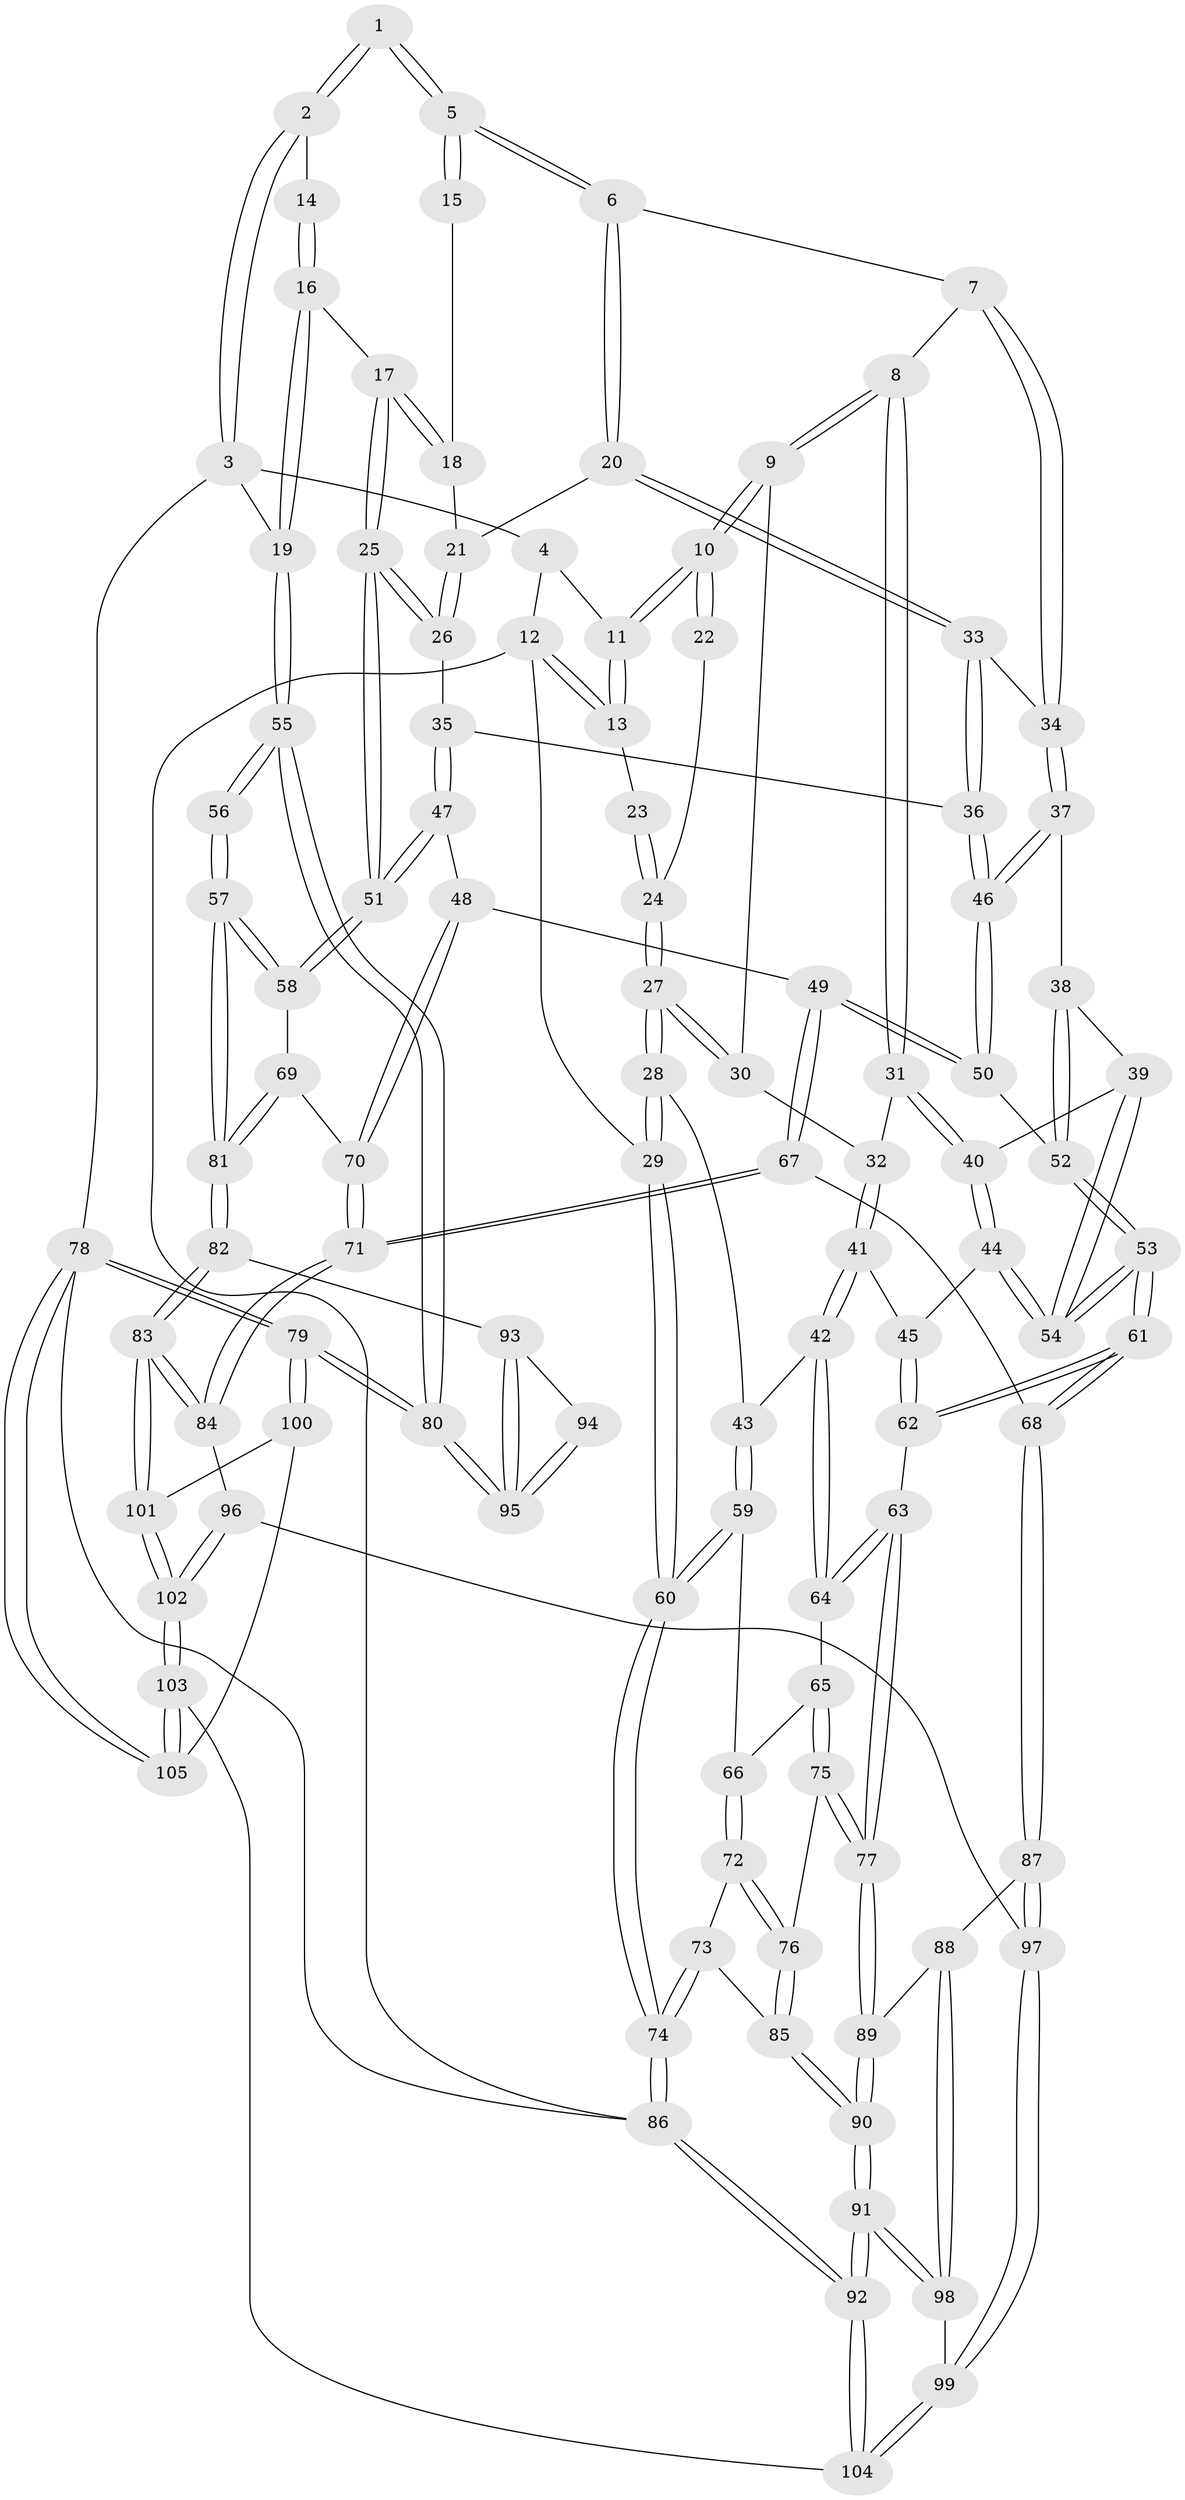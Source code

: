// coarse degree distribution, {3: 0.32075471698113206, 4: 0.5660377358490566, 6: 0.018867924528301886, 5: 0.03773584905660377, 7: 0.018867924528301886, 2: 0.03773584905660377}
// Generated by graph-tools (version 1.1) at 2025/46/03/06/25 01:46:57]
// undirected, 105 vertices, 259 edges
graph export_dot {
graph [start="1"]
  node [color=gray90,style=filled];
  1 [pos="+0.36483595024568133+0"];
  2 [pos="+1+0"];
  3 [pos="+1+0"];
  4 [pos="+0.290652800794524+0"];
  5 [pos="+0.5314489708722675+0.15886437072578907"];
  6 [pos="+0.5290985770273088+0.18978547539731763"];
  7 [pos="+0.42352463624748815+0.2628018552672238"];
  8 [pos="+0.39368741713046307+0.27908729325511805"];
  9 [pos="+0.27268330855106554+0.23267748756171158"];
  10 [pos="+0.27241107076216314+0.23223068847295306"];
  11 [pos="+0.2257996094176709+0.0048978073886662525"];
  12 [pos="+0+0.2202284950652605"];
  13 [pos="+0.01265776403843705+0.17129494817439572"];
  14 [pos="+0.9256415813080067+0"];
  15 [pos="+0.8676065344686459+0.002073066403703953"];
  16 [pos="+0.8801773710860742+0.34029282225290364"];
  17 [pos="+0.8482842472097682+0.36659653701283434"];
  18 [pos="+0.7381107458345294+0.22849480779047604"];
  19 [pos="+1+0.37770326147485456"];
  20 [pos="+0.5901330790796567+0.2581113969543738"];
  21 [pos="+0.6861548281196288+0.24704885208924646"];
  22 [pos="+0.2084981603946265+0.23606419224580868"];
  23 [pos="+0.06273770085316774+0.21270455774199154"];
  24 [pos="+0.11433510790801506+0.2922881251689169"];
  25 [pos="+0.8434858645921591+0.37396017159139816"];
  26 [pos="+0.7751868399452513+0.3712332898572855"];
  27 [pos="+0.14414915780775595+0.38841878147733494"];
  28 [pos="+0.14199770459842082+0.3974662245762658"];
  29 [pos="+0+0.4556660322305436"];
  30 [pos="+0.26540261922144526+0.24560536635903876"];
  31 [pos="+0.3901671722043576+0.31372444561274515"];
  32 [pos="+0.27043219929481443+0.3795977894630178"];
  33 [pos="+0.5972572692544631+0.28952849866827585"];
  34 [pos="+0.512767151743018+0.394043407103767"];
  35 [pos="+0.7207272344917771+0.37826060075919304"];
  36 [pos="+0.636185865241946+0.359810366519307"];
  37 [pos="+0.5018762832595465+0.4237137116671473"];
  38 [pos="+0.49245595193494585+0.42808341620277374"];
  39 [pos="+0.48460547919897945+0.42736747158568433"];
  40 [pos="+0.39475395412128345+0.4079002454209334"];
  41 [pos="+0.23969103930808466+0.4450738435041733"];
  42 [pos="+0.22945892318684835+0.44789263756935677"];
  43 [pos="+0.1665152355929678+0.4210183309659629"];
  44 [pos="+0.3825545379341773+0.42661776189319994"];
  45 [pos="+0.33258464336860233+0.45170066946739"];
  46 [pos="+0.6059009691639753+0.45462943458147803"];
  47 [pos="+0.6908414865115301+0.5140792070065167"];
  48 [pos="+0.6855575748431596+0.5169958033248467"];
  49 [pos="+0.6411703663673993+0.5157982946119721"];
  50 [pos="+0.6117107096641009+0.4793588447645337"];
  51 [pos="+0.8480127062403446+0.48420968948484555"];
  52 [pos="+0.5065259109052347+0.5222801449669213"];
  53 [pos="+0.4569689010355184+0.5959832587770545"];
  54 [pos="+0.4390533865450876+0.5457968430944744"];
  55 [pos="+1+0.6221271835336799"];
  56 [pos="+1+0.6236095270831998"];
  57 [pos="+0.9742444026216456+0.5980952153952228"];
  58 [pos="+0.8880575214434772+0.5536344132511154"];
  59 [pos="+0.12204418892794962+0.5680271990838123"];
  60 [pos="+0+0.46593717446212024"];
  61 [pos="+0.4507537220110895+0.6442439955892626"];
  62 [pos="+0.33914131219447063+0.6350267941993472"];
  63 [pos="+0.3293173429782263+0.6375081674717908"];
  64 [pos="+0.23801062393104216+0.5776110254747597"];
  65 [pos="+0.17280906183609718+0.5954800611586764"];
  66 [pos="+0.13200289034979673+0.5814777896507463"];
  67 [pos="+0.5602385411111394+0.6961730686964971"];
  68 [pos="+0.4894038972616804+0.6802124765888033"];
  69 [pos="+0.7881615575008913+0.6257315476908099"];
  70 [pos="+0.7389599274577109+0.6281743871745432"];
  71 [pos="+0.6075469347522658+0.7335052897082166"];
  72 [pos="+0.07951548071686254+0.6582769357916398"];
  73 [pos="+0.025090153840481896+0.6655475818274987"];
  74 [pos="+0+0.6354038471815129"];
  75 [pos="+0.167483312298283+0.7059467184774282"];
  76 [pos="+0.14647698398680167+0.7112583863280625"];
  77 [pos="+0.2571474132691603+0.7393853183121587"];
  78 [pos="+1+1"];
  79 [pos="+1+1"];
  80 [pos="+1+1"];
  81 [pos="+0.8086286580784665+0.7573732257895293"];
  82 [pos="+0.7885260507969997+0.826436782213887"];
  83 [pos="+0.761501576230155+0.8376806793976973"];
  84 [pos="+0.6167090822869131+0.7508659717395018"];
  85 [pos="+0.10234207476729448+0.7696078048263468"];
  86 [pos="+0+1"];
  87 [pos="+0.3976677777633055+0.8391124525596849"];
  88 [pos="+0.3196499102385881+0.8260947057153523"];
  89 [pos="+0.2621039568705045+0.8006170992666464"];
  90 [pos="+0+1"];
  91 [pos="+0+1"];
  92 [pos="+0+1"];
  93 [pos="+0.8584719667818299+0.8347049465057118"];
  94 [pos="+0.9658739916208514+0.7314144663594293"];
  95 [pos="+0.9655418388471607+0.918680424480192"];
  96 [pos="+0.55344512719101+0.8855346689664718"];
  97 [pos="+0.4190930649943939+0.8894461807219388"];
  98 [pos="+0.3094432981470552+0.9194593972963134"];
  99 [pos="+0.4065671824750621+0.9447836005275112"];
  100 [pos="+0.7614153897244356+0.9072197418037965"];
  101 [pos="+0.7612007494125567+0.8394065954812561"];
  102 [pos="+0.5771200184189496+0.9735417019869279"];
  103 [pos="+0.5728982455142155+1"];
  104 [pos="+0.41407894587173905+1"];
  105 [pos="+0.6653585381828251+1"];
  1 -- 2;
  1 -- 2;
  1 -- 5;
  1 -- 5;
  2 -- 3;
  2 -- 3;
  2 -- 14;
  3 -- 4;
  3 -- 19;
  3 -- 78;
  4 -- 11;
  4 -- 12;
  5 -- 6;
  5 -- 6;
  5 -- 15;
  5 -- 15;
  6 -- 7;
  6 -- 20;
  6 -- 20;
  7 -- 8;
  7 -- 34;
  7 -- 34;
  8 -- 9;
  8 -- 9;
  8 -- 31;
  8 -- 31;
  9 -- 10;
  9 -- 10;
  9 -- 30;
  10 -- 11;
  10 -- 11;
  10 -- 22;
  10 -- 22;
  11 -- 13;
  11 -- 13;
  12 -- 13;
  12 -- 13;
  12 -- 29;
  12 -- 86;
  13 -- 23;
  14 -- 16;
  14 -- 16;
  15 -- 18;
  16 -- 17;
  16 -- 19;
  16 -- 19;
  17 -- 18;
  17 -- 18;
  17 -- 25;
  17 -- 25;
  18 -- 21;
  19 -- 55;
  19 -- 55;
  20 -- 21;
  20 -- 33;
  20 -- 33;
  21 -- 26;
  21 -- 26;
  22 -- 24;
  23 -- 24;
  23 -- 24;
  24 -- 27;
  24 -- 27;
  25 -- 26;
  25 -- 26;
  25 -- 51;
  25 -- 51;
  26 -- 35;
  27 -- 28;
  27 -- 28;
  27 -- 30;
  27 -- 30;
  28 -- 29;
  28 -- 29;
  28 -- 43;
  29 -- 60;
  29 -- 60;
  30 -- 32;
  31 -- 32;
  31 -- 40;
  31 -- 40;
  32 -- 41;
  32 -- 41;
  33 -- 34;
  33 -- 36;
  33 -- 36;
  34 -- 37;
  34 -- 37;
  35 -- 36;
  35 -- 47;
  35 -- 47;
  36 -- 46;
  36 -- 46;
  37 -- 38;
  37 -- 46;
  37 -- 46;
  38 -- 39;
  38 -- 52;
  38 -- 52;
  39 -- 40;
  39 -- 54;
  39 -- 54;
  40 -- 44;
  40 -- 44;
  41 -- 42;
  41 -- 42;
  41 -- 45;
  42 -- 43;
  42 -- 64;
  42 -- 64;
  43 -- 59;
  43 -- 59;
  44 -- 45;
  44 -- 54;
  44 -- 54;
  45 -- 62;
  45 -- 62;
  46 -- 50;
  46 -- 50;
  47 -- 48;
  47 -- 51;
  47 -- 51;
  48 -- 49;
  48 -- 70;
  48 -- 70;
  49 -- 50;
  49 -- 50;
  49 -- 67;
  49 -- 67;
  50 -- 52;
  51 -- 58;
  51 -- 58;
  52 -- 53;
  52 -- 53;
  53 -- 54;
  53 -- 54;
  53 -- 61;
  53 -- 61;
  55 -- 56;
  55 -- 56;
  55 -- 80;
  55 -- 80;
  56 -- 57;
  56 -- 57;
  57 -- 58;
  57 -- 58;
  57 -- 81;
  57 -- 81;
  58 -- 69;
  59 -- 60;
  59 -- 60;
  59 -- 66;
  60 -- 74;
  60 -- 74;
  61 -- 62;
  61 -- 62;
  61 -- 68;
  61 -- 68;
  62 -- 63;
  63 -- 64;
  63 -- 64;
  63 -- 77;
  63 -- 77;
  64 -- 65;
  65 -- 66;
  65 -- 75;
  65 -- 75;
  66 -- 72;
  66 -- 72;
  67 -- 68;
  67 -- 71;
  67 -- 71;
  68 -- 87;
  68 -- 87;
  69 -- 70;
  69 -- 81;
  69 -- 81;
  70 -- 71;
  70 -- 71;
  71 -- 84;
  71 -- 84;
  72 -- 73;
  72 -- 76;
  72 -- 76;
  73 -- 74;
  73 -- 74;
  73 -- 85;
  74 -- 86;
  74 -- 86;
  75 -- 76;
  75 -- 77;
  75 -- 77;
  76 -- 85;
  76 -- 85;
  77 -- 89;
  77 -- 89;
  78 -- 79;
  78 -- 79;
  78 -- 105;
  78 -- 105;
  78 -- 86;
  79 -- 80;
  79 -- 80;
  79 -- 100;
  79 -- 100;
  80 -- 95;
  80 -- 95;
  81 -- 82;
  81 -- 82;
  82 -- 83;
  82 -- 83;
  82 -- 93;
  83 -- 84;
  83 -- 84;
  83 -- 101;
  83 -- 101;
  84 -- 96;
  85 -- 90;
  85 -- 90;
  86 -- 92;
  86 -- 92;
  87 -- 88;
  87 -- 97;
  87 -- 97;
  88 -- 89;
  88 -- 98;
  88 -- 98;
  89 -- 90;
  89 -- 90;
  90 -- 91;
  90 -- 91;
  91 -- 92;
  91 -- 92;
  91 -- 98;
  91 -- 98;
  92 -- 104;
  92 -- 104;
  93 -- 94;
  93 -- 95;
  93 -- 95;
  94 -- 95;
  94 -- 95;
  96 -- 97;
  96 -- 102;
  96 -- 102;
  97 -- 99;
  97 -- 99;
  98 -- 99;
  99 -- 104;
  99 -- 104;
  100 -- 101;
  100 -- 105;
  101 -- 102;
  101 -- 102;
  102 -- 103;
  102 -- 103;
  103 -- 104;
  103 -- 105;
  103 -- 105;
}

